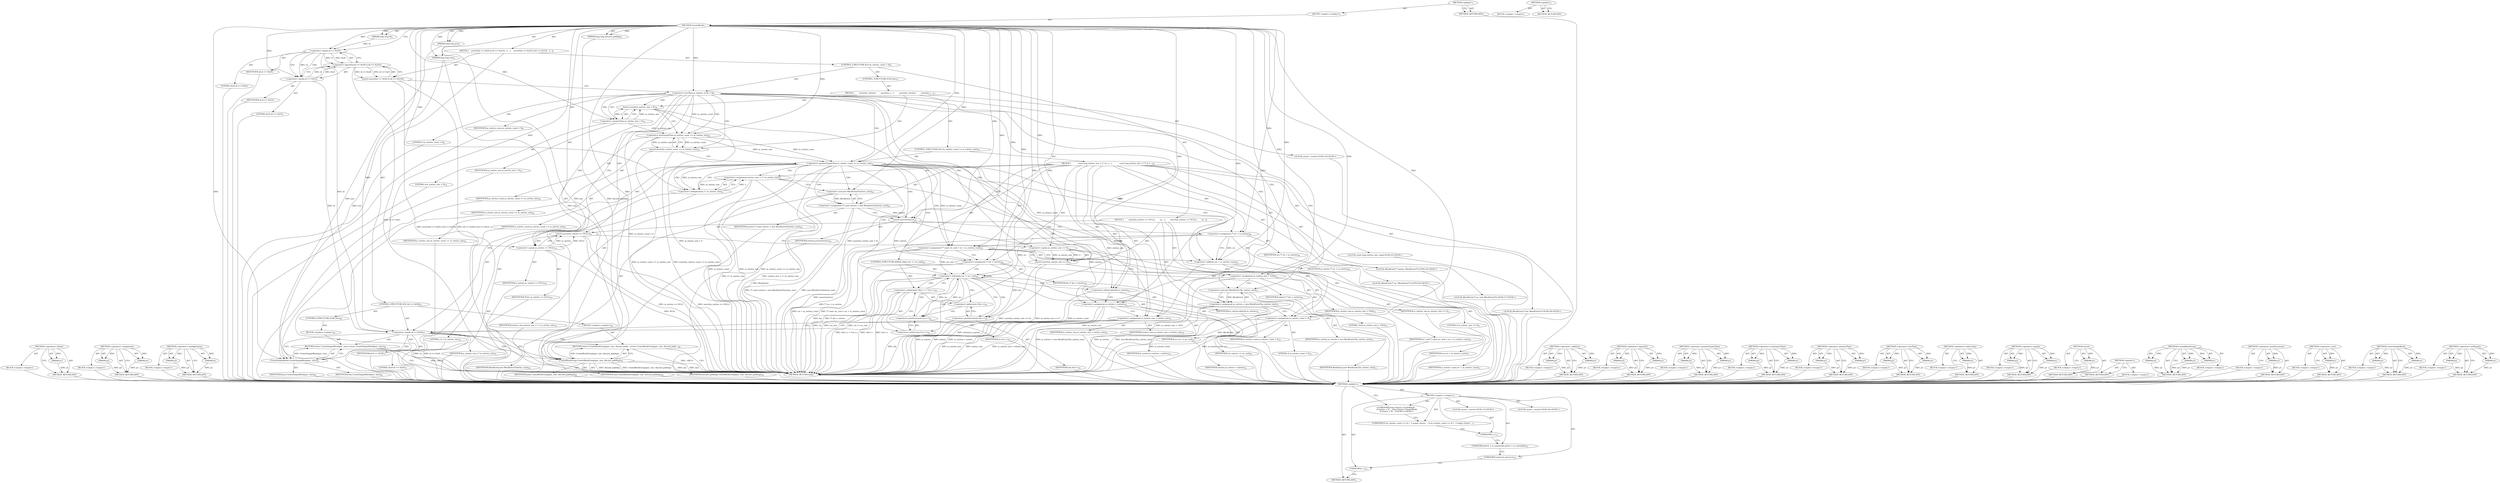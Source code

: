 digraph "&lt;global&gt;" {
vulnerable_216 [label=<(METHOD,&lt;operator&gt;.delete)>];
vulnerable_217 [label=<(PARAM,p1)>];
vulnerable_218 [label=<(BLOCK,&lt;empty&gt;,&lt;empty&gt;)>];
vulnerable_219 [label=<(METHOD_RETURN,ANY)>];
vulnerable_169 [label=<(METHOD,&lt;operator&gt;.assignment)>];
vulnerable_170 [label=<(PARAM,p1)>];
vulnerable_171 [label=<(PARAM,p2)>];
vulnerable_172 [label=<(BLOCK,&lt;empty&gt;,&lt;empty&gt;)>];
vulnerable_173 [label=<(METHOD_RETURN,ANY)>];
vulnerable_193 [label=<(METHOD,&lt;operator&gt;.multiplication)>];
vulnerable_194 [label=<(PARAM,p1)>];
vulnerable_195 [label=<(PARAM,p2)>];
vulnerable_196 [label=<(BLOCK,&lt;empty&gt;,&lt;empty&gt;)>];
vulnerable_197 [label=<(METHOD_RETURN,ANY)>];
vulnerable_6 [label=<(METHOD,&lt;global&gt;)<SUB>1</SUB>>];
vulnerable_7 [label=<(BLOCK,&lt;empty&gt;,&lt;empty&gt;)<SUB>1</SUB>>];
vulnerable_8 [label=<(METHOD,CreateBlock)<SUB>1</SUB>>];
vulnerable_9 [label=<(PARAM,long long id)<SUB>2</SUB>>];
vulnerable_10 [label=<(PARAM,long long pos)<SUB>3</SUB>>];
vulnerable_11 [label=<(PARAM,long long size)<SUB>4</SUB>>];
vulnerable_12 [label=<(PARAM,long long discard_padding)<SUB>5</SUB>>];
vulnerable_13 [label=<(BLOCK,{
    assert((id == 0x20) || (id == 0x23));  //...,{
    assert((id == 0x20) || (id == 0x23));  //...)<SUB>6</SUB>>];
vulnerable_14 [label=<(assert,assert((id == 0x20) || (id == 0x23)))<SUB>7</SUB>>];
vulnerable_15 [label=<(&lt;operator&gt;.logicalOr,(id == 0x20) || (id == 0x23))<SUB>7</SUB>>];
vulnerable_16 [label=<(&lt;operator&gt;.equals,id == 0x20)<SUB>7</SUB>>];
vulnerable_17 [label=<(IDENTIFIER,id,id == 0x20)<SUB>7</SUB>>];
vulnerable_18 [label=<(LITERAL,0x20,id == 0x20)<SUB>7</SUB>>];
vulnerable_19 [label=<(&lt;operator&gt;.equals,id == 0x23)<SUB>7</SUB>>];
vulnerable_20 [label=<(IDENTIFIER,id,id == 0x23)<SUB>7</SUB>>];
vulnerable_21 [label=<(LITERAL,0x23,id == 0x23)<SUB>7</SUB>>];
vulnerable_22 [label=<(CONTROL_STRUCTURE,IF,if (m_entries_count &lt; 0))<SUB>8</SUB>>];
vulnerable_23 [label=<(&lt;operator&gt;.lessThan,m_entries_count &lt; 0)<SUB>8</SUB>>];
vulnerable_24 [label=<(IDENTIFIER,m_entries_count,m_entries_count &lt; 0)<SUB>8</SUB>>];
vulnerable_25 [label=<(LITERAL,0,m_entries_count &lt; 0)<SUB>8</SUB>>];
vulnerable_26 [label=<(BLOCK,{
        assert(m_entries == NULL);
        as...,{
        assert(m_entries == NULL);
        as...)<SUB>9</SUB>>];
vulnerable_27 [label=<(assert,assert(m_entries == NULL))<SUB>10</SUB>>];
vulnerable_28 [label=<(&lt;operator&gt;.equals,m_entries == NULL)<SUB>10</SUB>>];
vulnerable_29 [label=<(IDENTIFIER,m_entries,m_entries == NULL)<SUB>10</SUB>>];
vulnerable_30 [label=<(IDENTIFIER,NULL,m_entries == NULL)<SUB>10</SUB>>];
vulnerable_31 [label=<(assert,assert(m_entries_size == 0))<SUB>11</SUB>>];
vulnerable_32 [label=<(&lt;operator&gt;.equals,m_entries_size == 0)<SUB>11</SUB>>];
vulnerable_33 [label=<(IDENTIFIER,m_entries_size,m_entries_size == 0)<SUB>11</SUB>>];
vulnerable_34 [label=<(LITERAL,0,m_entries_size == 0)<SUB>11</SUB>>];
vulnerable_35 [label=<(&lt;operator&gt;.assignment,m_entries_size = 1024)<SUB>12</SUB>>];
vulnerable_36 [label=<(IDENTIFIER,m_entries_size,m_entries_size = 1024)<SUB>12</SUB>>];
vulnerable_37 [label=<(LITERAL,1024,m_entries_size = 1024)<SUB>12</SUB>>];
vulnerable_38 [label=<(&lt;operator&gt;.assignment,m_entries = new BlockEntry*[m_entries_size])<SUB>13</SUB>>];
vulnerable_39 [label=<(IDENTIFIER,m_entries,m_entries = new BlockEntry*[m_entries_size])<SUB>13</SUB>>];
vulnerable_40 [label=<(&lt;operator&gt;.new,new BlockEntry*[m_entries_size])<SUB>13</SUB>>];
vulnerable_41 [label=<(IDENTIFIER,BlockEntry,new BlockEntry*[m_entries_size])<SUB>13</SUB>>];
vulnerable_42 [label=<(&lt;operator&gt;.assignment,m_entries_count = 0)<SUB>14</SUB>>];
vulnerable_43 [label=<(IDENTIFIER,m_entries_count,m_entries_count = 0)<SUB>14</SUB>>];
vulnerable_44 [label=<(LITERAL,0,m_entries_count = 0)<SUB>14</SUB>>];
vulnerable_45 [label=<(CONTROL_STRUCTURE,ELSE,else)<SUB>17</SUB>>];
vulnerable_46 [label=<(BLOCK,{
        assert(m_entries);
        assert(m_e...,{
        assert(m_entries);
        assert(m_e...)<SUB>17</SUB>>];
vulnerable_47 [label="<(LOCAL,assert : assert)<SUB>18</SUB>>"];
vulnerable_48 [label=<(assert,assert(m_entries_size &gt; 0))<SUB>19</SUB>>];
vulnerable_49 [label=<(&lt;operator&gt;.greaterThan,m_entries_size &gt; 0)<SUB>19</SUB>>];
vulnerable_50 [label=<(IDENTIFIER,m_entries_size,m_entries_size &gt; 0)<SUB>19</SUB>>];
vulnerable_51 [label=<(LITERAL,0,m_entries_size &gt; 0)<SUB>19</SUB>>];
vulnerable_52 [label=<(assert,assert(m_entries_count &lt;= m_entries_size))<SUB>20</SUB>>];
vulnerable_53 [label=<(&lt;operator&gt;.lessEqualsThan,m_entries_count &lt;= m_entries_size)<SUB>20</SUB>>];
vulnerable_54 [label=<(IDENTIFIER,m_entries_count,m_entries_count &lt;= m_entries_size)<SUB>20</SUB>>];
vulnerable_55 [label=<(IDENTIFIER,m_entries_size,m_entries_count &lt;= m_entries_size)<SUB>20</SUB>>];
vulnerable_56 [label=<(CONTROL_STRUCTURE,IF,if (m_entries_count &gt;= m_entries_size))<SUB>21</SUB>>];
vulnerable_57 [label=<(&lt;operator&gt;.greaterEqualsThan,m_entries_count &gt;= m_entries_size)<SUB>21</SUB>>];
vulnerable_58 [label=<(IDENTIFIER,m_entries_count,m_entries_count &gt;= m_entries_size)<SUB>21</SUB>>];
vulnerable_59 [label=<(IDENTIFIER,m_entries_size,m_entries_count &gt;= m_entries_size)<SUB>21</SUB>>];
vulnerable_60 [label=<(BLOCK,{
            const long entries_size = 2 * m_e...,{
            const long entries_size = 2 * m_e...)<SUB>22</SUB>>];
vulnerable_61 [label="<(LOCAL,const long entries_size: long)<SUB>23</SUB>>"];
vulnerable_62 [label=<(&lt;operator&gt;.assignment,entries_size = 2 * m_entries_size)<SUB>23</SUB>>];
vulnerable_63 [label=<(IDENTIFIER,entries_size,entries_size = 2 * m_entries_size)<SUB>23</SUB>>];
vulnerable_64 [label=<(&lt;operator&gt;.multiplication,2 * m_entries_size)<SUB>23</SUB>>];
vulnerable_65 [label=<(LITERAL,2,2 * m_entries_size)<SUB>23</SUB>>];
vulnerable_66 [label=<(IDENTIFIER,m_entries_size,2 * m_entries_size)<SUB>23</SUB>>];
vulnerable_67 [label="<(LOCAL,BlockEntry** entries: BlockEntry**)<SUB>24</SUB>>"];
vulnerable_68 [label=<(&lt;operator&gt;.assignment,** const entries = new BlockEntry*[entries_size])<SUB>24</SUB>>];
vulnerable_69 [label=<(IDENTIFIER,entries,** const entries = new BlockEntry*[entries_size])<SUB>24</SUB>>];
vulnerable_70 [label=<(&lt;operator&gt;.new,new BlockEntry*[entries_size])<SUB>24</SUB>>];
vulnerable_71 [label=<(IDENTIFIER,BlockEntry,new BlockEntry*[entries_size])<SUB>24</SUB>>];
vulnerable_72 [label=<(assert,assert(entries))<SUB>25</SUB>>];
vulnerable_73 [label=<(IDENTIFIER,entries,assert(entries))<SUB>25</SUB>>];
vulnerable_74 [label="<(LOCAL,BlockEntry** src: BlockEntry**)<SUB>26</SUB>>"];
vulnerable_75 [label=<(&lt;operator&gt;.assignment,** src = m_entries)<SUB>26</SUB>>];
vulnerable_76 [label=<(IDENTIFIER,src,** src = m_entries)<SUB>26</SUB>>];
vulnerable_77 [label=<(IDENTIFIER,m_entries,** src = m_entries)<SUB>26</SUB>>];
vulnerable_78 [label="<(LOCAL,BlockEntry** src_end: BlockEntry**)<SUB>27</SUB>>"];
vulnerable_79 [label=<(&lt;operator&gt;.assignment,** const src_end = src + m_entries_count)<SUB>27</SUB>>];
vulnerable_80 [label=<(IDENTIFIER,src_end,** const src_end = src + m_entries_count)<SUB>27</SUB>>];
vulnerable_81 [label=<(&lt;operator&gt;.addition,src + m_entries_count)<SUB>27</SUB>>];
vulnerable_82 [label=<(IDENTIFIER,src,src + m_entries_count)<SUB>27</SUB>>];
vulnerable_83 [label=<(IDENTIFIER,m_entries_count,src + m_entries_count)<SUB>27</SUB>>];
vulnerable_84 [label="<(LOCAL,BlockEntry** dst: BlockEntry**)<SUB>28</SUB>>"];
vulnerable_85 [label=<(&lt;operator&gt;.assignment,** dst = entries)<SUB>28</SUB>>];
vulnerable_86 [label=<(IDENTIFIER,dst,** dst = entries)<SUB>28</SUB>>];
vulnerable_87 [label=<(IDENTIFIER,entries,** dst = entries)<SUB>28</SUB>>];
vulnerable_88 [label=<(CONTROL_STRUCTURE,WHILE,while (src != src_end))<SUB>29</SUB>>];
vulnerable_89 [label=<(&lt;operator&gt;.notEquals,src != src_end)<SUB>29</SUB>>];
vulnerable_90 [label=<(IDENTIFIER,src,src != src_end)<SUB>29</SUB>>];
vulnerable_91 [label=<(IDENTIFIER,src_end,src != src_end)<SUB>29</SUB>>];
vulnerable_92 [label=<(&lt;operator&gt;.assignment,*dst++ = *src++)<SUB>30</SUB>>];
vulnerable_93 [label=<(&lt;operator&gt;.indirection,*dst++)<SUB>30</SUB>>];
vulnerable_94 [label=<(&lt;operator&gt;.postIncrement,dst++)<SUB>30</SUB>>];
vulnerable_95 [label=<(IDENTIFIER,dst,dst++)<SUB>30</SUB>>];
vulnerable_96 [label=<(&lt;operator&gt;.indirection,*src++)<SUB>30</SUB>>];
vulnerable_97 [label=<(&lt;operator&gt;.postIncrement,src++)<SUB>30</SUB>>];
vulnerable_98 [label=<(IDENTIFIER,src,src++)<SUB>30</SUB>>];
vulnerable_99 [label=<(&lt;operator&gt;.delete,delete[] m_entries)<SUB>31</SUB>>];
vulnerable_100 [label=<(IDENTIFIER,m_entries,delete[] m_entries)<SUB>31</SUB>>];
vulnerable_101 [label=<(&lt;operator&gt;.assignment,m_entries = entries)<SUB>32</SUB>>];
vulnerable_102 [label=<(IDENTIFIER,m_entries,m_entries = entries)<SUB>32</SUB>>];
vulnerable_103 [label=<(IDENTIFIER,entries,m_entries = entries)<SUB>32</SUB>>];
vulnerable_104 [label=<(&lt;operator&gt;.assignment,m_entries_size = entries_size)<SUB>33</SUB>>];
vulnerable_105 [label=<(IDENTIFIER,m_entries_size,m_entries_size = entries_size)<SUB>33</SUB>>];
vulnerable_106 [label=<(IDENTIFIER,entries_size,m_entries_size = entries_size)<SUB>33</SUB>>];
vulnerable_107 [label=<(CONTROL_STRUCTURE,IF,if (id == 0x20))<SUB>37</SUB>>];
vulnerable_108 [label=<(&lt;operator&gt;.equals,id == 0x20)<SUB>37</SUB>>];
vulnerable_109 [label=<(IDENTIFIER,id,id == 0x20)<SUB>37</SUB>>];
vulnerable_110 [label=<(LITERAL,0x20,id == 0x20)<SUB>37</SUB>>];
vulnerable_111 [label=<(BLOCK,&lt;empty&gt;,&lt;empty&gt;)<SUB>38</SUB>>];
vulnerable_112 [label=<(RETURN,return CreateBlockGroup(pos, size, discard_padd...,return CreateBlockGroup(pos, size, discard_padd...)<SUB>38</SUB>>];
vulnerable_113 [label=<(CreateBlockGroup,CreateBlockGroup(pos, size, discard_padding))<SUB>38</SUB>>];
vulnerable_114 [label=<(IDENTIFIER,pos,CreateBlockGroup(pos, size, discard_padding))<SUB>38</SUB>>];
vulnerable_115 [label=<(IDENTIFIER,size,CreateBlockGroup(pos, size, discard_padding))<SUB>38</SUB>>];
vulnerable_116 [label=<(IDENTIFIER,discard_padding,CreateBlockGroup(pos, size, discard_padding))<SUB>38</SUB>>];
vulnerable_117 [label=<(CONTROL_STRUCTURE,ELSE,else)<SUB>40</SUB>>];
vulnerable_118 [label=<(BLOCK,&lt;empty&gt;,&lt;empty&gt;)<SUB>40</SUB>>];
vulnerable_119 [label=<(RETURN,return CreateSimpleBlock(pos, size);,return CreateSimpleBlock(pos, size);)<SUB>40</SUB>>];
vulnerable_120 [label=<(CreateSimpleBlock,CreateSimpleBlock(pos, size))<SUB>40</SUB>>];
vulnerable_121 [label=<(IDENTIFIER,pos,CreateSimpleBlock(pos, size))<SUB>40</SUB>>];
vulnerable_122 [label=<(IDENTIFIER,size,CreateSimpleBlock(pos, size))<SUB>40</SUB>>];
vulnerable_123 [label=<(METHOD_RETURN,long)<SUB>1</SUB>>];
vulnerable_125 [label=<(METHOD_RETURN,ANY)<SUB>1</SUB>>];
vulnerable_198 [label=<(METHOD,&lt;operator&gt;.addition)>];
vulnerable_199 [label=<(PARAM,p1)>];
vulnerable_200 [label=<(PARAM,p2)>];
vulnerable_201 [label=<(BLOCK,&lt;empty&gt;,&lt;empty&gt;)>];
vulnerable_202 [label=<(METHOD_RETURN,ANY)>];
vulnerable_154 [label=<(METHOD,&lt;operator&gt;.logicalOr)>];
vulnerable_155 [label=<(PARAM,p1)>];
vulnerable_156 [label=<(PARAM,p2)>];
vulnerable_157 [label=<(BLOCK,&lt;empty&gt;,&lt;empty&gt;)>];
vulnerable_158 [label=<(METHOD_RETURN,ANY)>];
vulnerable_188 [label=<(METHOD,&lt;operator&gt;.greaterEqualsThan)>];
vulnerable_189 [label=<(PARAM,p1)>];
vulnerable_190 [label=<(PARAM,p2)>];
vulnerable_191 [label=<(BLOCK,&lt;empty&gt;,&lt;empty&gt;)>];
vulnerable_192 [label=<(METHOD_RETURN,ANY)>];
vulnerable_183 [label=<(METHOD,&lt;operator&gt;.lessEqualsThan)>];
vulnerable_184 [label=<(PARAM,p1)>];
vulnerable_185 [label=<(PARAM,p2)>];
vulnerable_186 [label=<(BLOCK,&lt;empty&gt;,&lt;empty&gt;)>];
vulnerable_187 [label=<(METHOD_RETURN,ANY)>];
vulnerable_178 [label=<(METHOD,&lt;operator&gt;.greaterThan)>];
vulnerable_179 [label=<(PARAM,p1)>];
vulnerable_180 [label=<(PARAM,p2)>];
vulnerable_181 [label=<(BLOCK,&lt;empty&gt;,&lt;empty&gt;)>];
vulnerable_182 [label=<(METHOD_RETURN,ANY)>];
vulnerable_164 [label=<(METHOD,&lt;operator&gt;.lessThan)>];
vulnerable_165 [label=<(PARAM,p1)>];
vulnerable_166 [label=<(PARAM,p2)>];
vulnerable_167 [label=<(BLOCK,&lt;empty&gt;,&lt;empty&gt;)>];
vulnerable_168 [label=<(METHOD_RETURN,ANY)>];
vulnerable_208 [label=<(METHOD,&lt;operator&gt;.indirection)>];
vulnerable_209 [label=<(PARAM,p1)>];
vulnerable_210 [label=<(BLOCK,&lt;empty&gt;,&lt;empty&gt;)>];
vulnerable_211 [label=<(METHOD_RETURN,ANY)>];
vulnerable_159 [label=<(METHOD,&lt;operator&gt;.equals)>];
vulnerable_160 [label=<(PARAM,p1)>];
vulnerable_161 [label=<(PARAM,p2)>];
vulnerable_162 [label=<(BLOCK,&lt;empty&gt;,&lt;empty&gt;)>];
vulnerable_163 [label=<(METHOD_RETURN,ANY)>];
vulnerable_150 [label=<(METHOD,assert)>];
vulnerable_151 [label=<(PARAM,p1)>];
vulnerable_152 [label=<(BLOCK,&lt;empty&gt;,&lt;empty&gt;)>];
vulnerable_153 [label=<(METHOD_RETURN,ANY)>];
vulnerable_144 [label=<(METHOD,&lt;global&gt;)<SUB>1</SUB>>];
vulnerable_145 [label=<(BLOCK,&lt;empty&gt;,&lt;empty&gt;)>];
vulnerable_146 [label=<(METHOD_RETURN,ANY)>];
vulnerable_220 [label=<(METHOD,CreateBlockGroup)>];
vulnerable_221 [label=<(PARAM,p1)>];
vulnerable_222 [label=<(PARAM,p2)>];
vulnerable_223 [label=<(PARAM,p3)>];
vulnerable_224 [label=<(BLOCK,&lt;empty&gt;,&lt;empty&gt;)>];
vulnerable_225 [label=<(METHOD_RETURN,ANY)>];
vulnerable_212 [label=<(METHOD,&lt;operator&gt;.postIncrement)>];
vulnerable_213 [label=<(PARAM,p1)>];
vulnerable_214 [label=<(BLOCK,&lt;empty&gt;,&lt;empty&gt;)>];
vulnerable_215 [label=<(METHOD_RETURN,ANY)>];
vulnerable_174 [label=<(METHOD,&lt;operator&gt;.new)>];
vulnerable_175 [label=<(PARAM,p1)>];
vulnerable_176 [label=<(BLOCK,&lt;empty&gt;,&lt;empty&gt;)>];
vulnerable_177 [label=<(METHOD_RETURN,ANY)>];
vulnerable_226 [label=<(METHOD,CreateSimpleBlock)>];
vulnerable_227 [label=<(PARAM,p1)>];
vulnerable_228 [label=<(PARAM,p2)>];
vulnerable_229 [label=<(BLOCK,&lt;empty&gt;,&lt;empty&gt;)>];
vulnerable_230 [label=<(METHOD_RETURN,ANY)>];
vulnerable_203 [label=<(METHOD,&lt;operator&gt;.notEquals)>];
vulnerable_204 [label=<(PARAM,p1)>];
vulnerable_205 [label=<(PARAM,p2)>];
vulnerable_206 [label=<(BLOCK,&lt;empty&gt;,&lt;empty&gt;)>];
vulnerable_207 [label=<(METHOD_RETURN,ANY)>];
fixed_6 [label=<(METHOD,&lt;global&gt;)<SUB>1</SUB>>];
fixed_7 [label=<(BLOCK,&lt;empty&gt;,&lt;empty&gt;)<SUB>1</SUB>>];
fixed_8 [label="<(UNKNOWN,long Cluster::CreateBlock(
    if (status &lt; 0) ...,long Cluster::CreateBlock(
    if (status &lt; 0) ...)<SUB>1</SUB>>"];
fixed_9 [label=<(UNKNOWN,if (m_entries_count &lt;= 0) {  // empty cluster
 ...,if (m_entries_count &lt;= 0) {  // empty cluster
 ...)<SUB>7</SUB>>];
fixed_10 [label=<(UNKNOWN,},})<SUB>11</SUB>>];
fixed_11 [label="<(LOCAL,assert : assert)<SUB>13</SUB>>"];
fixed_12 [label=<(UNKNOWN,pFirst = m_entries[0];,pFirst = m_entries[0];)<SUB>15</SUB>>];
fixed_13 [label="<(LOCAL,assert : assert)<SUB>16</SUB>>"];
fixed_14 [label=<(UNKNOWN,return 0;,return 0;)<SUB>18</SUB>>];
fixed_15 [label=<(UNKNOWN,},})<SUB>19</SUB>>];
fixed_16 [label=<(METHOD_RETURN,ANY)<SUB>1</SUB>>];
fixed_23 [label=<(METHOD,&lt;global&gt;)<SUB>1</SUB>>];
fixed_24 [label=<(BLOCK,&lt;empty&gt;,&lt;empty&gt;)>];
fixed_25 [label=<(METHOD_RETURN,ANY)>];
vulnerable_216 -> vulnerable_217  [key=0, label="AST: "];
vulnerable_216 -> vulnerable_217  [key=1, label="DDG: "];
vulnerable_216 -> vulnerable_218  [key=0, label="AST: "];
vulnerable_216 -> vulnerable_219  [key=0, label="AST: "];
vulnerable_216 -> vulnerable_219  [key=1, label="CFG: "];
vulnerable_217 -> vulnerable_219  [key=0, label="DDG: p1"];
vulnerable_218 -> fixed_6  [key=0];
vulnerable_219 -> fixed_6  [key=0];
vulnerable_169 -> vulnerable_170  [key=0, label="AST: "];
vulnerable_169 -> vulnerable_170  [key=1, label="DDG: "];
vulnerable_169 -> vulnerable_172  [key=0, label="AST: "];
vulnerable_169 -> vulnerable_171  [key=0, label="AST: "];
vulnerable_169 -> vulnerable_171  [key=1, label="DDG: "];
vulnerable_169 -> vulnerable_173  [key=0, label="AST: "];
vulnerable_169 -> vulnerable_173  [key=1, label="CFG: "];
vulnerable_170 -> vulnerable_173  [key=0, label="DDG: p1"];
vulnerable_171 -> vulnerable_173  [key=0, label="DDG: p2"];
vulnerable_172 -> fixed_6  [key=0];
vulnerable_173 -> fixed_6  [key=0];
vulnerable_193 -> vulnerable_194  [key=0, label="AST: "];
vulnerable_193 -> vulnerable_194  [key=1, label="DDG: "];
vulnerable_193 -> vulnerable_196  [key=0, label="AST: "];
vulnerable_193 -> vulnerable_195  [key=0, label="AST: "];
vulnerable_193 -> vulnerable_195  [key=1, label="DDG: "];
vulnerable_193 -> vulnerable_197  [key=0, label="AST: "];
vulnerable_193 -> vulnerable_197  [key=1, label="CFG: "];
vulnerable_194 -> vulnerable_197  [key=0, label="DDG: p1"];
vulnerable_195 -> vulnerable_197  [key=0, label="DDG: p2"];
vulnerable_196 -> fixed_6  [key=0];
vulnerable_197 -> fixed_6  [key=0];
vulnerable_6 -> vulnerable_7  [key=0, label="AST: "];
vulnerable_6 -> vulnerable_125  [key=0, label="AST: "];
vulnerable_6 -> vulnerable_125  [key=1, label="CFG: "];
vulnerable_7 -> vulnerable_8  [key=0, label="AST: "];
vulnerable_8 -> vulnerable_9  [key=0, label="AST: "];
vulnerable_8 -> vulnerable_9  [key=1, label="DDG: "];
vulnerable_8 -> vulnerable_10  [key=0, label="AST: "];
vulnerable_8 -> vulnerable_10  [key=1, label="DDG: "];
vulnerable_8 -> vulnerable_11  [key=0, label="AST: "];
vulnerable_8 -> vulnerable_11  [key=1, label="DDG: "];
vulnerable_8 -> vulnerable_12  [key=0, label="AST: "];
vulnerable_8 -> vulnerable_12  [key=1, label="DDG: "];
vulnerable_8 -> vulnerable_13  [key=0, label="AST: "];
vulnerable_8 -> vulnerable_123  [key=0, label="AST: "];
vulnerable_8 -> vulnerable_16  [key=0, label="CFG: "];
vulnerable_8 -> vulnerable_16  [key=1, label="DDG: "];
vulnerable_8 -> vulnerable_23  [key=0, label="DDG: "];
vulnerable_8 -> vulnerable_35  [key=0, label="DDG: "];
vulnerable_8 -> vulnerable_42  [key=0, label="DDG: "];
vulnerable_8 -> vulnerable_108  [key=0, label="DDG: "];
vulnerable_8 -> vulnerable_19  [key=0, label="DDG: "];
vulnerable_8 -> vulnerable_28  [key=0, label="DDG: "];
vulnerable_8 -> vulnerable_32  [key=0, label="DDG: "];
vulnerable_8 -> vulnerable_40  [key=0, label="DDG: "];
vulnerable_8 -> vulnerable_113  [key=0, label="DDG: "];
vulnerable_8 -> vulnerable_49  [key=0, label="DDG: "];
vulnerable_8 -> vulnerable_53  [key=0, label="DDG: "];
vulnerable_8 -> vulnerable_57  [key=0, label="DDG: "];
vulnerable_8 -> vulnerable_75  [key=0, label="DDG: "];
vulnerable_8 -> vulnerable_79  [key=0, label="DDG: "];
vulnerable_8 -> vulnerable_85  [key=0, label="DDG: "];
vulnerable_8 -> vulnerable_101  [key=0, label="DDG: "];
vulnerable_8 -> vulnerable_104  [key=0, label="DDG: "];
vulnerable_8 -> vulnerable_120  [key=0, label="DDG: "];
vulnerable_8 -> vulnerable_72  [key=0, label="DDG: "];
vulnerable_8 -> vulnerable_99  [key=0, label="DDG: "];
vulnerable_8 -> vulnerable_64  [key=0, label="DDG: "];
vulnerable_8 -> vulnerable_70  [key=0, label="DDG: "];
vulnerable_8 -> vulnerable_81  [key=0, label="DDG: "];
vulnerable_8 -> vulnerable_89  [key=0, label="DDG: "];
vulnerable_8 -> vulnerable_94  [key=0, label="DDG: "];
vulnerable_8 -> vulnerable_97  [key=0, label="DDG: "];
vulnerable_9 -> vulnerable_16  [key=0, label="DDG: id"];
vulnerable_10 -> vulnerable_113  [key=0, label="DDG: pos"];
vulnerable_10 -> vulnerable_120  [key=0, label="DDG: pos"];
vulnerable_11 -> vulnerable_113  [key=0, label="DDG: size"];
vulnerable_11 -> vulnerable_120  [key=0, label="DDG: size"];
vulnerable_12 -> vulnerable_113  [key=0, label="DDG: discard_padding"];
vulnerable_13 -> vulnerable_14  [key=0, label="AST: "];
vulnerable_13 -> vulnerable_22  [key=0, label="AST: "];
vulnerable_13 -> vulnerable_107  [key=0, label="AST: "];
vulnerable_14 -> vulnerable_15  [key=0, label="AST: "];
vulnerable_14 -> vulnerable_23  [key=0, label="CFG: "];
vulnerable_14 -> vulnerable_123  [key=0, label="DDG: (id == 0x20) || (id == 0x23)"];
vulnerable_14 -> vulnerable_123  [key=1, label="DDG: assert((id == 0x20) || (id == 0x23))"];
vulnerable_15 -> vulnerable_16  [key=0, label="AST: "];
vulnerable_15 -> vulnerable_19  [key=0, label="AST: "];
vulnerable_15 -> vulnerable_14  [key=0, label="CFG: "];
vulnerable_15 -> vulnerable_14  [key=1, label="DDG: id == 0x20"];
vulnerable_15 -> vulnerable_14  [key=2, label="DDG: id == 0x23"];
vulnerable_15 -> vulnerable_123  [key=0, label="DDG: id == 0x23"];
vulnerable_16 -> vulnerable_17  [key=0, label="AST: "];
vulnerable_16 -> vulnerable_18  [key=0, label="AST: "];
vulnerable_16 -> vulnerable_15  [key=0, label="CFG: "];
vulnerable_16 -> vulnerable_15  [key=1, label="DDG: id"];
vulnerable_16 -> vulnerable_15  [key=2, label="DDG: 0x20"];
vulnerable_16 -> vulnerable_19  [key=0, label="CFG: "];
vulnerable_16 -> vulnerable_19  [key=1, label="DDG: id"];
vulnerable_16 -> vulnerable_19  [key=2, label="CDG: "];
vulnerable_16 -> vulnerable_108  [key=0, label="DDG: id"];
vulnerable_17 -> fixed_6  [key=0];
vulnerable_18 -> fixed_6  [key=0];
vulnerable_19 -> vulnerable_20  [key=0, label="AST: "];
vulnerable_19 -> vulnerable_21  [key=0, label="AST: "];
vulnerable_19 -> vulnerable_15  [key=0, label="CFG: "];
vulnerable_19 -> vulnerable_15  [key=1, label="DDG: id"];
vulnerable_19 -> vulnerable_15  [key=2, label="DDG: 0x23"];
vulnerable_19 -> vulnerable_108  [key=0, label="DDG: id"];
vulnerable_20 -> fixed_6  [key=0];
vulnerable_21 -> fixed_6  [key=0];
vulnerable_22 -> vulnerable_23  [key=0, label="AST: "];
vulnerable_22 -> vulnerable_26  [key=0, label="AST: "];
vulnerable_22 -> vulnerable_45  [key=0, label="AST: "];
vulnerable_23 -> vulnerable_24  [key=0, label="AST: "];
vulnerable_23 -> vulnerable_25  [key=0, label="AST: "];
vulnerable_23 -> vulnerable_28  [key=0, label="CFG: "];
vulnerable_23 -> vulnerable_28  [key=1, label="CDG: "];
vulnerable_23 -> vulnerable_49  [key=0, label="CFG: "];
vulnerable_23 -> vulnerable_49  [key=1, label="CDG: "];
vulnerable_23 -> vulnerable_123  [key=0, label="DDG: m_entries_count &lt; 0"];
vulnerable_23 -> vulnerable_53  [key=0, label="DDG: m_entries_count"];
vulnerable_23 -> vulnerable_53  [key=1, label="CDG: "];
vulnerable_23 -> vulnerable_48  [key=0, label="CDG: "];
vulnerable_23 -> vulnerable_32  [key=0, label="CDG: "];
vulnerable_23 -> vulnerable_42  [key=0, label="CDG: "];
vulnerable_23 -> vulnerable_57  [key=0, label="CDG: "];
vulnerable_23 -> vulnerable_52  [key=0, label="CDG: "];
vulnerable_23 -> vulnerable_38  [key=0, label="CDG: "];
vulnerable_23 -> vulnerable_27  [key=0, label="CDG: "];
vulnerable_23 -> vulnerable_40  [key=0, label="CDG: "];
vulnerable_23 -> vulnerable_35  [key=0, label="CDG: "];
vulnerable_23 -> vulnerable_31  [key=0, label="CDG: "];
vulnerable_24 -> fixed_6  [key=0];
vulnerable_25 -> fixed_6  [key=0];
vulnerable_26 -> vulnerable_27  [key=0, label="AST: "];
vulnerable_26 -> vulnerable_31  [key=0, label="AST: "];
vulnerable_26 -> vulnerable_35  [key=0, label="AST: "];
vulnerable_26 -> vulnerable_38  [key=0, label="AST: "];
vulnerable_26 -> vulnerable_42  [key=0, label="AST: "];
vulnerable_27 -> vulnerable_28  [key=0, label="AST: "];
vulnerable_27 -> vulnerable_32  [key=0, label="CFG: "];
vulnerable_27 -> vulnerable_123  [key=0, label="DDG: m_entries == NULL"];
vulnerable_27 -> vulnerable_123  [key=1, label="DDG: assert(m_entries == NULL)"];
vulnerable_28 -> vulnerable_29  [key=0, label="AST: "];
vulnerable_28 -> vulnerable_30  [key=0, label="AST: "];
vulnerable_28 -> vulnerable_27  [key=0, label="CFG: "];
vulnerable_28 -> vulnerable_27  [key=1, label="DDG: m_entries"];
vulnerable_28 -> vulnerable_27  [key=2, label="DDG: NULL"];
vulnerable_28 -> vulnerable_123  [key=0, label="DDG: NULL"];
vulnerable_29 -> fixed_6  [key=0];
vulnerable_30 -> fixed_6  [key=0];
vulnerable_31 -> vulnerable_32  [key=0, label="AST: "];
vulnerable_31 -> vulnerable_35  [key=0, label="CFG: "];
vulnerable_31 -> vulnerable_123  [key=0, label="DDG: m_entries_size == 0"];
vulnerable_31 -> vulnerable_123  [key=1, label="DDG: assert(m_entries_size == 0)"];
vulnerable_32 -> vulnerable_33  [key=0, label="AST: "];
vulnerable_32 -> vulnerable_34  [key=0, label="AST: "];
vulnerable_32 -> vulnerable_31  [key=0, label="CFG: "];
vulnerable_32 -> vulnerable_31  [key=1, label="DDG: m_entries_size"];
vulnerable_32 -> vulnerable_31  [key=2, label="DDG: 0"];
vulnerable_33 -> fixed_6  [key=0];
vulnerable_34 -> fixed_6  [key=0];
vulnerable_35 -> vulnerable_36  [key=0, label="AST: "];
vulnerable_35 -> vulnerable_37  [key=0, label="AST: "];
vulnerable_35 -> vulnerable_40  [key=0, label="CFG: "];
vulnerable_35 -> vulnerable_123  [key=0, label="DDG: m_entries_size"];
vulnerable_35 -> vulnerable_123  [key=1, label="DDG: m_entries_size = 1024"];
vulnerable_36 -> fixed_6  [key=0];
vulnerable_37 -> fixed_6  [key=0];
vulnerable_38 -> vulnerable_39  [key=0, label="AST: "];
vulnerable_38 -> vulnerable_40  [key=0, label="AST: "];
vulnerable_38 -> vulnerable_42  [key=0, label="CFG: "];
vulnerable_38 -> vulnerable_123  [key=0, label="DDG: m_entries"];
vulnerable_38 -> vulnerable_123  [key=1, label="DDG: new BlockEntry*[m_entries_size]"];
vulnerable_38 -> vulnerable_123  [key=2, label="DDG: m_entries = new BlockEntry*[m_entries_size]"];
vulnerable_39 -> fixed_6  [key=0];
vulnerable_40 -> vulnerable_41  [key=0, label="AST: "];
vulnerable_40 -> vulnerable_38  [key=0, label="CFG: "];
vulnerable_40 -> vulnerable_38  [key=1, label="DDG: BlockEntry"];
vulnerable_40 -> vulnerable_123  [key=0, label="DDG: BlockEntry"];
vulnerable_41 -> fixed_6  [key=0];
vulnerable_42 -> vulnerable_43  [key=0, label="AST: "];
vulnerable_42 -> vulnerable_44  [key=0, label="AST: "];
vulnerable_42 -> vulnerable_108  [key=0, label="CFG: "];
vulnerable_42 -> vulnerable_123  [key=0, label="DDG: m_entries_count"];
vulnerable_42 -> vulnerable_123  [key=1, label="DDG: m_entries_count = 0"];
vulnerable_43 -> fixed_6  [key=0];
vulnerable_44 -> fixed_6  [key=0];
vulnerable_45 -> vulnerable_46  [key=0, label="AST: "];
vulnerable_46 -> vulnerable_47  [key=0, label="AST: "];
vulnerable_46 -> vulnerable_48  [key=0, label="AST: "];
vulnerable_46 -> vulnerable_52  [key=0, label="AST: "];
vulnerable_46 -> vulnerable_56  [key=0, label="AST: "];
vulnerable_47 -> fixed_6  [key=0];
vulnerable_48 -> vulnerable_49  [key=0, label="AST: "];
vulnerable_48 -> vulnerable_53  [key=0, label="CFG: "];
vulnerable_48 -> vulnerable_123  [key=0, label="DDG: m_entries_size &gt; 0"];
vulnerable_48 -> vulnerable_123  [key=1, label="DDG: assert(m_entries_size &gt; 0)"];
vulnerable_49 -> vulnerable_50  [key=0, label="AST: "];
vulnerable_49 -> vulnerable_51  [key=0, label="AST: "];
vulnerable_49 -> vulnerable_48  [key=0, label="CFG: "];
vulnerable_49 -> vulnerable_48  [key=1, label="DDG: m_entries_size"];
vulnerable_49 -> vulnerable_48  [key=2, label="DDG: 0"];
vulnerable_49 -> vulnerable_53  [key=0, label="DDG: m_entries_size"];
vulnerable_50 -> fixed_6  [key=0];
vulnerable_51 -> fixed_6  [key=0];
vulnerable_52 -> vulnerable_53  [key=0, label="AST: "];
vulnerable_52 -> vulnerable_57  [key=0, label="CFG: "];
vulnerable_52 -> vulnerable_123  [key=0, label="DDG: m_entries_count &lt;= m_entries_size"];
vulnerable_52 -> vulnerable_123  [key=1, label="DDG: assert(m_entries_count &lt;= m_entries_size)"];
vulnerable_53 -> vulnerable_54  [key=0, label="AST: "];
vulnerable_53 -> vulnerable_55  [key=0, label="AST: "];
vulnerable_53 -> vulnerable_52  [key=0, label="CFG: "];
vulnerable_53 -> vulnerable_52  [key=1, label="DDG: m_entries_count"];
vulnerable_53 -> vulnerable_52  [key=2, label="DDG: m_entries_size"];
vulnerable_53 -> vulnerable_57  [key=0, label="DDG: m_entries_count"];
vulnerable_53 -> vulnerable_57  [key=1, label="DDG: m_entries_size"];
vulnerable_54 -> fixed_6  [key=0];
vulnerable_55 -> fixed_6  [key=0];
vulnerable_56 -> vulnerable_57  [key=0, label="AST: "];
vulnerable_56 -> vulnerable_60  [key=0, label="AST: "];
vulnerable_57 -> vulnerable_58  [key=0, label="AST: "];
vulnerable_57 -> vulnerable_59  [key=0, label="AST: "];
vulnerable_57 -> vulnerable_64  [key=0, label="CFG: "];
vulnerable_57 -> vulnerable_64  [key=1, label="DDG: m_entries_size"];
vulnerable_57 -> vulnerable_64  [key=2, label="CDG: "];
vulnerable_57 -> vulnerable_108  [key=0, label="CFG: "];
vulnerable_57 -> vulnerable_123  [key=0, label="DDG: m_entries_count"];
vulnerable_57 -> vulnerable_123  [key=1, label="DDG: m_entries_size"];
vulnerable_57 -> vulnerable_123  [key=2, label="DDG: m_entries_count &gt;= m_entries_size"];
vulnerable_57 -> vulnerable_79  [key=0, label="DDG: m_entries_count"];
vulnerable_57 -> vulnerable_79  [key=1, label="CDG: "];
vulnerable_57 -> vulnerable_81  [key=0, label="DDG: m_entries_count"];
vulnerable_57 -> vulnerable_81  [key=1, label="CDG: "];
vulnerable_57 -> vulnerable_68  [key=0, label="CDG: "];
vulnerable_57 -> vulnerable_89  [key=0, label="CDG: "];
vulnerable_57 -> vulnerable_75  [key=0, label="CDG: "];
vulnerable_57 -> vulnerable_99  [key=0, label="CDG: "];
vulnerable_57 -> vulnerable_85  [key=0, label="CDG: "];
vulnerable_57 -> vulnerable_72  [key=0, label="CDG: "];
vulnerable_57 -> vulnerable_104  [key=0, label="CDG: "];
vulnerable_57 -> vulnerable_101  [key=0, label="CDG: "];
vulnerable_57 -> vulnerable_70  [key=0, label="CDG: "];
vulnerable_57 -> vulnerable_62  [key=0, label="CDG: "];
vulnerable_58 -> fixed_6  [key=0];
vulnerable_59 -> fixed_6  [key=0];
vulnerable_60 -> vulnerable_61  [key=0, label="AST: "];
vulnerable_60 -> vulnerable_62  [key=0, label="AST: "];
vulnerable_60 -> vulnerable_67  [key=0, label="AST: "];
vulnerable_60 -> vulnerable_68  [key=0, label="AST: "];
vulnerable_60 -> vulnerable_72  [key=0, label="AST: "];
vulnerable_60 -> vulnerable_74  [key=0, label="AST: "];
vulnerable_60 -> vulnerable_75  [key=0, label="AST: "];
vulnerable_60 -> vulnerable_78  [key=0, label="AST: "];
vulnerable_60 -> vulnerable_79  [key=0, label="AST: "];
vulnerable_60 -> vulnerable_84  [key=0, label="AST: "];
vulnerable_60 -> vulnerable_85  [key=0, label="AST: "];
vulnerable_60 -> vulnerable_88  [key=0, label="AST: "];
vulnerable_60 -> vulnerable_99  [key=0, label="AST: "];
vulnerable_60 -> vulnerable_101  [key=0, label="AST: "];
vulnerable_60 -> vulnerable_104  [key=0, label="AST: "];
vulnerable_61 -> fixed_6  [key=0];
vulnerable_62 -> vulnerable_63  [key=0, label="AST: "];
vulnerable_62 -> vulnerable_64  [key=0, label="AST: "];
vulnerable_62 -> vulnerable_70  [key=0, label="CFG: "];
vulnerable_62 -> vulnerable_123  [key=0, label="DDG: 2 * m_entries_size"];
vulnerable_62 -> vulnerable_123  [key=1, label="DDG: entries_size = 2 * m_entries_size"];
vulnerable_62 -> vulnerable_104  [key=0, label="DDG: entries_size"];
vulnerable_63 -> fixed_6  [key=0];
vulnerable_64 -> vulnerable_65  [key=0, label="AST: "];
vulnerable_64 -> vulnerable_66  [key=0, label="AST: "];
vulnerable_64 -> vulnerable_62  [key=0, label="CFG: "];
vulnerable_64 -> vulnerable_62  [key=1, label="DDG: 2"];
vulnerable_64 -> vulnerable_62  [key=2, label="DDG: m_entries_size"];
vulnerable_65 -> fixed_6  [key=0];
vulnerable_66 -> fixed_6  [key=0];
vulnerable_67 -> fixed_6  [key=0];
vulnerable_68 -> vulnerable_69  [key=0, label="AST: "];
vulnerable_68 -> vulnerable_70  [key=0, label="AST: "];
vulnerable_68 -> vulnerable_72  [key=0, label="CFG: "];
vulnerable_68 -> vulnerable_72  [key=1, label="DDG: entries"];
vulnerable_68 -> vulnerable_123  [key=0, label="DDG: new BlockEntry*[entries_size]"];
vulnerable_68 -> vulnerable_123  [key=1, label="DDG: ** const entries = new BlockEntry*[entries_size]"];
vulnerable_69 -> fixed_6  [key=0];
vulnerable_70 -> vulnerable_71  [key=0, label="AST: "];
vulnerable_70 -> vulnerable_68  [key=0, label="CFG: "];
vulnerable_70 -> vulnerable_68  [key=1, label="DDG: BlockEntry"];
vulnerable_70 -> vulnerable_123  [key=0, label="DDG: BlockEntry"];
vulnerable_71 -> fixed_6  [key=0];
vulnerable_72 -> vulnerable_73  [key=0, label="AST: "];
vulnerable_72 -> vulnerable_75  [key=0, label="CFG: "];
vulnerable_72 -> vulnerable_123  [key=0, label="DDG: assert(entries)"];
vulnerable_72 -> vulnerable_85  [key=0, label="DDG: entries"];
vulnerable_72 -> vulnerable_101  [key=0, label="DDG: entries"];
vulnerable_73 -> fixed_6  [key=0];
vulnerable_74 -> fixed_6  [key=0];
vulnerable_75 -> vulnerable_76  [key=0, label="AST: "];
vulnerable_75 -> vulnerable_77  [key=0, label="AST: "];
vulnerable_75 -> vulnerable_81  [key=0, label="CFG: "];
vulnerable_75 -> vulnerable_81  [key=1, label="DDG: src"];
vulnerable_75 -> vulnerable_123  [key=0, label="DDG: ** src = m_entries"];
vulnerable_75 -> vulnerable_79  [key=0, label="DDG: src"];
vulnerable_75 -> vulnerable_89  [key=0, label="DDG: src"];
vulnerable_76 -> fixed_6  [key=0];
vulnerable_77 -> fixed_6  [key=0];
vulnerable_78 -> fixed_6  [key=0];
vulnerable_79 -> vulnerable_80  [key=0, label="AST: "];
vulnerable_79 -> vulnerable_81  [key=0, label="AST: "];
vulnerable_79 -> vulnerable_85  [key=0, label="CFG: "];
vulnerable_79 -> vulnerable_123  [key=0, label="DDG: src + m_entries_count"];
vulnerable_79 -> vulnerable_123  [key=1, label="DDG: ** const src_end = src + m_entries_count"];
vulnerable_79 -> vulnerable_89  [key=0, label="DDG: src_end"];
vulnerable_80 -> fixed_6  [key=0];
vulnerable_81 -> vulnerable_82  [key=0, label="AST: "];
vulnerable_81 -> vulnerable_83  [key=0, label="AST: "];
vulnerable_81 -> vulnerable_79  [key=0, label="CFG: "];
vulnerable_81 -> vulnerable_123  [key=0, label="DDG: m_entries_count"];
vulnerable_82 -> fixed_6  [key=0];
vulnerable_83 -> fixed_6  [key=0];
vulnerable_84 -> fixed_6  [key=0];
vulnerable_85 -> vulnerable_86  [key=0, label="AST: "];
vulnerable_85 -> vulnerable_87  [key=0, label="AST: "];
vulnerable_85 -> vulnerable_89  [key=0, label="CFG: "];
vulnerable_85 -> vulnerable_123  [key=0, label="DDG: dst"];
vulnerable_85 -> vulnerable_123  [key=1, label="DDG: ** dst = entries"];
vulnerable_85 -> vulnerable_94  [key=0, label="DDG: dst"];
vulnerable_86 -> fixed_6  [key=0];
vulnerable_87 -> fixed_6  [key=0];
vulnerable_88 -> vulnerable_89  [key=0, label="AST: "];
vulnerable_88 -> vulnerable_92  [key=0, label="AST: "];
vulnerable_89 -> vulnerable_90  [key=0, label="AST: "];
vulnerable_89 -> vulnerable_91  [key=0, label="AST: "];
vulnerable_89 -> vulnerable_94  [key=0, label="CFG: "];
vulnerable_89 -> vulnerable_94  [key=1, label="CDG: "];
vulnerable_89 -> vulnerable_99  [key=0, label="CFG: "];
vulnerable_89 -> vulnerable_123  [key=0, label="DDG: src"];
vulnerable_89 -> vulnerable_123  [key=1, label="DDG: src_end"];
vulnerable_89 -> vulnerable_123  [key=2, label="DDG: src != src_end"];
vulnerable_89 -> vulnerable_97  [key=0, label="DDG: src"];
vulnerable_89 -> vulnerable_97  [key=1, label="CDG: "];
vulnerable_89 -> vulnerable_96  [key=0, label="CDG: "];
vulnerable_89 -> vulnerable_89  [key=0, label="CDG: "];
vulnerable_89 -> vulnerable_92  [key=0, label="CDG: "];
vulnerable_89 -> vulnerable_93  [key=0, label="CDG: "];
vulnerable_90 -> fixed_6  [key=0];
vulnerable_91 -> fixed_6  [key=0];
vulnerable_92 -> vulnerable_93  [key=0, label="AST: "];
vulnerable_92 -> vulnerable_96  [key=0, label="AST: "];
vulnerable_92 -> vulnerable_89  [key=0, label="CFG: "];
vulnerable_92 -> vulnerable_123  [key=0, label="DDG: *dst++"];
vulnerable_92 -> vulnerable_123  [key=1, label="DDG: *src++"];
vulnerable_92 -> vulnerable_123  [key=2, label="DDG: *dst++ = *src++"];
vulnerable_93 -> vulnerable_94  [key=0, label="AST: "];
vulnerable_93 -> vulnerable_97  [key=0, label="CFG: "];
vulnerable_94 -> vulnerable_95  [key=0, label="AST: "];
vulnerable_94 -> vulnerable_93  [key=0, label="CFG: "];
vulnerable_94 -> vulnerable_123  [key=0, label="DDG: dst"];
vulnerable_95 -> fixed_6  [key=0];
vulnerable_96 -> vulnerable_97  [key=0, label="AST: "];
vulnerable_96 -> vulnerable_92  [key=0, label="CFG: "];
vulnerable_97 -> vulnerable_98  [key=0, label="AST: "];
vulnerable_97 -> vulnerable_96  [key=0, label="CFG: "];
vulnerable_97 -> vulnerable_89  [key=0, label="DDG: src"];
vulnerable_98 -> fixed_6  [key=0];
vulnerable_99 -> vulnerable_100  [key=0, label="AST: "];
vulnerable_99 -> vulnerable_101  [key=0, label="CFG: "];
vulnerable_99 -> vulnerable_123  [key=0, label="DDG: delete[] m_entries"];
vulnerable_100 -> fixed_6  [key=0];
vulnerable_101 -> vulnerable_102  [key=0, label="AST: "];
vulnerable_101 -> vulnerable_103  [key=0, label="AST: "];
vulnerable_101 -> vulnerable_104  [key=0, label="CFG: "];
vulnerable_101 -> vulnerable_123  [key=0, label="DDG: m_entries"];
vulnerable_101 -> vulnerable_123  [key=1, label="DDG: entries"];
vulnerable_101 -> vulnerable_123  [key=2, label="DDG: m_entries = entries"];
vulnerable_102 -> fixed_6  [key=0];
vulnerable_103 -> fixed_6  [key=0];
vulnerable_104 -> vulnerable_105  [key=0, label="AST: "];
vulnerable_104 -> vulnerable_106  [key=0, label="AST: "];
vulnerable_104 -> vulnerable_108  [key=0, label="CFG: "];
vulnerable_104 -> vulnerable_123  [key=0, label="DDG: m_entries_size"];
vulnerable_104 -> vulnerable_123  [key=1, label="DDG: entries_size"];
vulnerable_104 -> vulnerable_123  [key=2, label="DDG: m_entries_size = entries_size"];
vulnerable_105 -> fixed_6  [key=0];
vulnerable_106 -> fixed_6  [key=0];
vulnerable_107 -> vulnerable_108  [key=0, label="AST: "];
vulnerable_107 -> vulnerable_111  [key=0, label="AST: "];
vulnerable_107 -> vulnerable_117  [key=0, label="AST: "];
vulnerable_108 -> vulnerable_109  [key=0, label="AST: "];
vulnerable_108 -> vulnerable_110  [key=0, label="AST: "];
vulnerable_108 -> vulnerable_113  [key=0, label="CFG: "];
vulnerable_108 -> vulnerable_113  [key=1, label="CDG: "];
vulnerable_108 -> vulnerable_120  [key=0, label="CFG: "];
vulnerable_108 -> vulnerable_120  [key=1, label="CDG: "];
vulnerable_108 -> vulnerable_123  [key=0, label="DDG: id"];
vulnerable_108 -> vulnerable_123  [key=1, label="DDG: id == 0x20"];
vulnerable_108 -> vulnerable_119  [key=0, label="CDG: "];
vulnerable_108 -> vulnerable_112  [key=0, label="CDG: "];
vulnerable_109 -> fixed_6  [key=0];
vulnerable_110 -> fixed_6  [key=0];
vulnerable_111 -> vulnerable_112  [key=0, label="AST: "];
vulnerable_112 -> vulnerable_113  [key=0, label="AST: "];
vulnerable_112 -> vulnerable_123  [key=0, label="CFG: "];
vulnerable_112 -> vulnerable_123  [key=1, label="DDG: &lt;RET&gt;"];
vulnerable_113 -> vulnerable_114  [key=0, label="AST: "];
vulnerable_113 -> vulnerable_115  [key=0, label="AST: "];
vulnerable_113 -> vulnerable_116  [key=0, label="AST: "];
vulnerable_113 -> vulnerable_112  [key=0, label="CFG: "];
vulnerable_113 -> vulnerable_112  [key=1, label="DDG: CreateBlockGroup(pos, size, discard_padding)"];
vulnerable_113 -> vulnerable_123  [key=0, label="DDG: pos"];
vulnerable_113 -> vulnerable_123  [key=1, label="DDG: size"];
vulnerable_113 -> vulnerable_123  [key=2, label="DDG: discard_padding"];
vulnerable_113 -> vulnerable_123  [key=3, label="DDG: CreateBlockGroup(pos, size, discard_padding)"];
vulnerable_114 -> fixed_6  [key=0];
vulnerable_115 -> fixed_6  [key=0];
vulnerable_116 -> fixed_6  [key=0];
vulnerable_117 -> vulnerable_118  [key=0, label="AST: "];
vulnerable_118 -> vulnerable_119  [key=0, label="AST: "];
vulnerable_119 -> vulnerable_120  [key=0, label="AST: "];
vulnerable_119 -> vulnerable_123  [key=0, label="CFG: "];
vulnerable_119 -> vulnerable_123  [key=1, label="DDG: &lt;RET&gt;"];
vulnerable_120 -> vulnerable_121  [key=0, label="AST: "];
vulnerable_120 -> vulnerable_122  [key=0, label="AST: "];
vulnerable_120 -> vulnerable_119  [key=0, label="CFG: "];
vulnerable_120 -> vulnerable_119  [key=1, label="DDG: CreateSimpleBlock(pos, size)"];
vulnerable_121 -> fixed_6  [key=0];
vulnerable_122 -> fixed_6  [key=0];
vulnerable_123 -> fixed_6  [key=0];
vulnerable_125 -> fixed_6  [key=0];
vulnerable_198 -> vulnerable_199  [key=0, label="AST: "];
vulnerable_198 -> vulnerable_199  [key=1, label="DDG: "];
vulnerable_198 -> vulnerable_201  [key=0, label="AST: "];
vulnerable_198 -> vulnerable_200  [key=0, label="AST: "];
vulnerable_198 -> vulnerable_200  [key=1, label="DDG: "];
vulnerable_198 -> vulnerable_202  [key=0, label="AST: "];
vulnerable_198 -> vulnerable_202  [key=1, label="CFG: "];
vulnerable_199 -> vulnerable_202  [key=0, label="DDG: p1"];
vulnerable_200 -> vulnerable_202  [key=0, label="DDG: p2"];
vulnerable_201 -> fixed_6  [key=0];
vulnerable_202 -> fixed_6  [key=0];
vulnerable_154 -> vulnerable_155  [key=0, label="AST: "];
vulnerable_154 -> vulnerable_155  [key=1, label="DDG: "];
vulnerable_154 -> vulnerable_157  [key=0, label="AST: "];
vulnerable_154 -> vulnerable_156  [key=0, label="AST: "];
vulnerable_154 -> vulnerable_156  [key=1, label="DDG: "];
vulnerable_154 -> vulnerable_158  [key=0, label="AST: "];
vulnerable_154 -> vulnerable_158  [key=1, label="CFG: "];
vulnerable_155 -> vulnerable_158  [key=0, label="DDG: p1"];
vulnerable_156 -> vulnerable_158  [key=0, label="DDG: p2"];
vulnerable_157 -> fixed_6  [key=0];
vulnerable_158 -> fixed_6  [key=0];
vulnerable_188 -> vulnerable_189  [key=0, label="AST: "];
vulnerable_188 -> vulnerable_189  [key=1, label="DDG: "];
vulnerable_188 -> vulnerable_191  [key=0, label="AST: "];
vulnerable_188 -> vulnerable_190  [key=0, label="AST: "];
vulnerable_188 -> vulnerable_190  [key=1, label="DDG: "];
vulnerable_188 -> vulnerable_192  [key=0, label="AST: "];
vulnerable_188 -> vulnerable_192  [key=1, label="CFG: "];
vulnerable_189 -> vulnerable_192  [key=0, label="DDG: p1"];
vulnerable_190 -> vulnerable_192  [key=0, label="DDG: p2"];
vulnerable_191 -> fixed_6  [key=0];
vulnerable_192 -> fixed_6  [key=0];
vulnerable_183 -> vulnerable_184  [key=0, label="AST: "];
vulnerable_183 -> vulnerable_184  [key=1, label="DDG: "];
vulnerable_183 -> vulnerable_186  [key=0, label="AST: "];
vulnerable_183 -> vulnerable_185  [key=0, label="AST: "];
vulnerable_183 -> vulnerable_185  [key=1, label="DDG: "];
vulnerable_183 -> vulnerable_187  [key=0, label="AST: "];
vulnerable_183 -> vulnerable_187  [key=1, label="CFG: "];
vulnerable_184 -> vulnerable_187  [key=0, label="DDG: p1"];
vulnerable_185 -> vulnerable_187  [key=0, label="DDG: p2"];
vulnerable_186 -> fixed_6  [key=0];
vulnerable_187 -> fixed_6  [key=0];
vulnerable_178 -> vulnerable_179  [key=0, label="AST: "];
vulnerable_178 -> vulnerable_179  [key=1, label="DDG: "];
vulnerable_178 -> vulnerable_181  [key=0, label="AST: "];
vulnerable_178 -> vulnerable_180  [key=0, label="AST: "];
vulnerable_178 -> vulnerable_180  [key=1, label="DDG: "];
vulnerable_178 -> vulnerable_182  [key=0, label="AST: "];
vulnerable_178 -> vulnerable_182  [key=1, label="CFG: "];
vulnerable_179 -> vulnerable_182  [key=0, label="DDG: p1"];
vulnerable_180 -> vulnerable_182  [key=0, label="DDG: p2"];
vulnerable_181 -> fixed_6  [key=0];
vulnerable_182 -> fixed_6  [key=0];
vulnerable_164 -> vulnerable_165  [key=0, label="AST: "];
vulnerable_164 -> vulnerable_165  [key=1, label="DDG: "];
vulnerable_164 -> vulnerable_167  [key=0, label="AST: "];
vulnerable_164 -> vulnerable_166  [key=0, label="AST: "];
vulnerable_164 -> vulnerable_166  [key=1, label="DDG: "];
vulnerable_164 -> vulnerable_168  [key=0, label="AST: "];
vulnerable_164 -> vulnerable_168  [key=1, label="CFG: "];
vulnerable_165 -> vulnerable_168  [key=0, label="DDG: p1"];
vulnerable_166 -> vulnerable_168  [key=0, label="DDG: p2"];
vulnerable_167 -> fixed_6  [key=0];
vulnerable_168 -> fixed_6  [key=0];
vulnerable_208 -> vulnerable_209  [key=0, label="AST: "];
vulnerable_208 -> vulnerable_209  [key=1, label="DDG: "];
vulnerable_208 -> vulnerable_210  [key=0, label="AST: "];
vulnerable_208 -> vulnerable_211  [key=0, label="AST: "];
vulnerable_208 -> vulnerable_211  [key=1, label="CFG: "];
vulnerable_209 -> vulnerable_211  [key=0, label="DDG: p1"];
vulnerable_210 -> fixed_6  [key=0];
vulnerable_211 -> fixed_6  [key=0];
vulnerable_159 -> vulnerable_160  [key=0, label="AST: "];
vulnerable_159 -> vulnerable_160  [key=1, label="DDG: "];
vulnerable_159 -> vulnerable_162  [key=0, label="AST: "];
vulnerable_159 -> vulnerable_161  [key=0, label="AST: "];
vulnerable_159 -> vulnerable_161  [key=1, label="DDG: "];
vulnerable_159 -> vulnerable_163  [key=0, label="AST: "];
vulnerable_159 -> vulnerable_163  [key=1, label="CFG: "];
vulnerable_160 -> vulnerable_163  [key=0, label="DDG: p1"];
vulnerable_161 -> vulnerable_163  [key=0, label="DDG: p2"];
vulnerable_162 -> fixed_6  [key=0];
vulnerable_163 -> fixed_6  [key=0];
vulnerable_150 -> vulnerable_151  [key=0, label="AST: "];
vulnerable_150 -> vulnerable_151  [key=1, label="DDG: "];
vulnerable_150 -> vulnerable_152  [key=0, label="AST: "];
vulnerable_150 -> vulnerable_153  [key=0, label="AST: "];
vulnerable_150 -> vulnerable_153  [key=1, label="CFG: "];
vulnerable_151 -> vulnerable_153  [key=0, label="DDG: p1"];
vulnerable_152 -> fixed_6  [key=0];
vulnerable_153 -> fixed_6  [key=0];
vulnerable_144 -> vulnerable_145  [key=0, label="AST: "];
vulnerable_144 -> vulnerable_146  [key=0, label="AST: "];
vulnerable_144 -> vulnerable_146  [key=1, label="CFG: "];
vulnerable_145 -> fixed_6  [key=0];
vulnerable_146 -> fixed_6  [key=0];
vulnerable_220 -> vulnerable_221  [key=0, label="AST: "];
vulnerable_220 -> vulnerable_221  [key=1, label="DDG: "];
vulnerable_220 -> vulnerable_224  [key=0, label="AST: "];
vulnerable_220 -> vulnerable_222  [key=0, label="AST: "];
vulnerable_220 -> vulnerable_222  [key=1, label="DDG: "];
vulnerable_220 -> vulnerable_225  [key=0, label="AST: "];
vulnerable_220 -> vulnerable_225  [key=1, label="CFG: "];
vulnerable_220 -> vulnerable_223  [key=0, label="AST: "];
vulnerable_220 -> vulnerable_223  [key=1, label="DDG: "];
vulnerable_221 -> vulnerable_225  [key=0, label="DDG: p1"];
vulnerable_222 -> vulnerable_225  [key=0, label="DDG: p2"];
vulnerable_223 -> vulnerable_225  [key=0, label="DDG: p3"];
vulnerable_224 -> fixed_6  [key=0];
vulnerable_225 -> fixed_6  [key=0];
vulnerable_212 -> vulnerable_213  [key=0, label="AST: "];
vulnerable_212 -> vulnerable_213  [key=1, label="DDG: "];
vulnerable_212 -> vulnerable_214  [key=0, label="AST: "];
vulnerable_212 -> vulnerable_215  [key=0, label="AST: "];
vulnerable_212 -> vulnerable_215  [key=1, label="CFG: "];
vulnerable_213 -> vulnerable_215  [key=0, label="DDG: p1"];
vulnerable_214 -> fixed_6  [key=0];
vulnerable_215 -> fixed_6  [key=0];
vulnerable_174 -> vulnerable_175  [key=0, label="AST: "];
vulnerable_174 -> vulnerable_175  [key=1, label="DDG: "];
vulnerable_174 -> vulnerable_176  [key=0, label="AST: "];
vulnerable_174 -> vulnerable_177  [key=0, label="AST: "];
vulnerable_174 -> vulnerable_177  [key=1, label="CFG: "];
vulnerable_175 -> vulnerable_177  [key=0, label="DDG: p1"];
vulnerable_176 -> fixed_6  [key=0];
vulnerable_177 -> fixed_6  [key=0];
vulnerable_226 -> vulnerable_227  [key=0, label="AST: "];
vulnerable_226 -> vulnerable_227  [key=1, label="DDG: "];
vulnerable_226 -> vulnerable_229  [key=0, label="AST: "];
vulnerable_226 -> vulnerable_228  [key=0, label="AST: "];
vulnerable_226 -> vulnerable_228  [key=1, label="DDG: "];
vulnerable_226 -> vulnerable_230  [key=0, label="AST: "];
vulnerable_226 -> vulnerable_230  [key=1, label="CFG: "];
vulnerable_227 -> vulnerable_230  [key=0, label="DDG: p1"];
vulnerable_228 -> vulnerable_230  [key=0, label="DDG: p2"];
vulnerable_229 -> fixed_6  [key=0];
vulnerable_230 -> fixed_6  [key=0];
vulnerable_203 -> vulnerable_204  [key=0, label="AST: "];
vulnerable_203 -> vulnerable_204  [key=1, label="DDG: "];
vulnerable_203 -> vulnerable_206  [key=0, label="AST: "];
vulnerable_203 -> vulnerable_205  [key=0, label="AST: "];
vulnerable_203 -> vulnerable_205  [key=1, label="DDG: "];
vulnerable_203 -> vulnerable_207  [key=0, label="AST: "];
vulnerable_203 -> vulnerable_207  [key=1, label="CFG: "];
vulnerable_204 -> vulnerable_207  [key=0, label="DDG: p1"];
vulnerable_205 -> vulnerable_207  [key=0, label="DDG: p2"];
vulnerable_206 -> fixed_6  [key=0];
vulnerable_207 -> fixed_6  [key=0];
fixed_6 -> fixed_7  [key=0, label="AST: "];
fixed_6 -> fixed_16  [key=0, label="AST: "];
fixed_6 -> fixed_8  [key=0, label="CFG: "];
fixed_7 -> fixed_8  [key=0, label="AST: "];
fixed_7 -> fixed_9  [key=0, label="AST: "];
fixed_7 -> fixed_10  [key=0, label="AST: "];
fixed_7 -> fixed_11  [key=0, label="AST: "];
fixed_7 -> fixed_12  [key=0, label="AST: "];
fixed_7 -> fixed_13  [key=0, label="AST: "];
fixed_7 -> fixed_14  [key=0, label="AST: "];
fixed_7 -> fixed_15  [key=0, label="AST: "];
fixed_8 -> fixed_9  [key=0, label="CFG: "];
fixed_9 -> fixed_10  [key=0, label="CFG: "];
fixed_10 -> fixed_12  [key=0, label="CFG: "];
fixed_12 -> fixed_14  [key=0, label="CFG: "];
fixed_14 -> fixed_15  [key=0, label="CFG: "];
fixed_15 -> fixed_16  [key=0, label="CFG: "];
fixed_23 -> fixed_24  [key=0, label="AST: "];
fixed_23 -> fixed_25  [key=0, label="AST: "];
fixed_23 -> fixed_25  [key=1, label="CFG: "];
}
